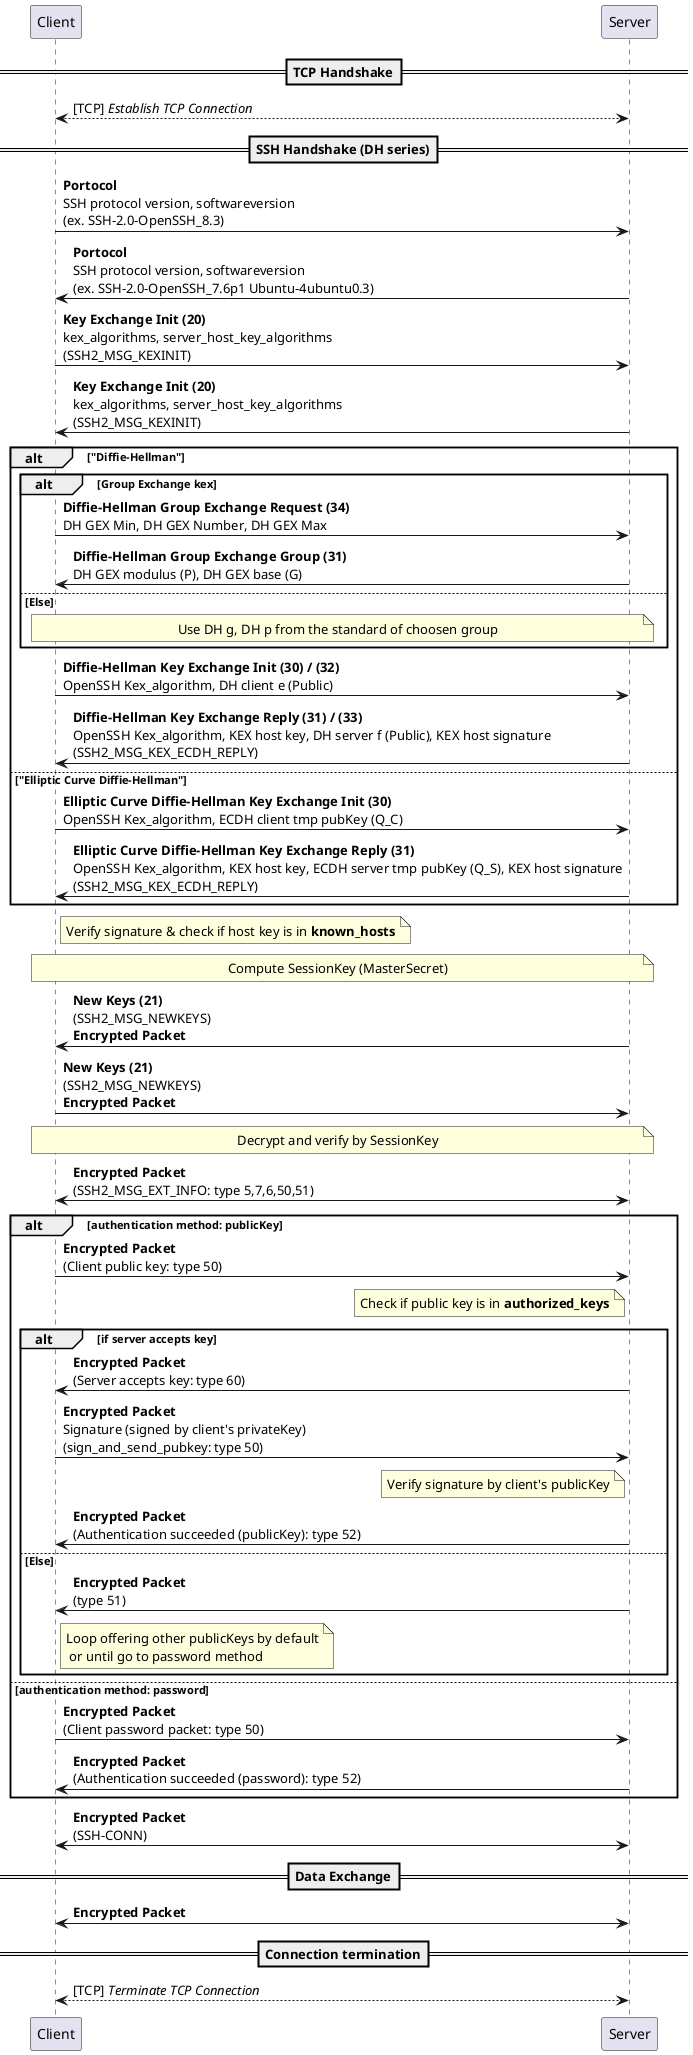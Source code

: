 @startuml

participant "Client" as c
participant "Server" as s

==TCP Handshake==
c<-->s: [TCP] //Establish TCP Connection//
==SSH Handshake (DH series)==
c->s: **Portocol**\nSSH protocol version, softwareversion \n(ex. SSH-2.0-OpenSSH_8.3)
s->c: **Portocol**\nSSH protocol version, softwareversion \n(ex. SSH-2.0-OpenSSH_7.6p1 Ubuntu-4ubuntu0.3)
c->s: **Key Exchange Init (20)** \nkex_algorithms, server_host_key_algorithms \n(SSH2_MSG_KEXINIT)
s->c: **Key Exchange Init (20)** \nkex_algorithms, server_host_key_algorithms \n(SSH2_MSG_KEXINIT)
alt "Diffie–Hellman"
  alt Group Exchange kex
    c->s: **Diffie-Hellman Group Exchange Request (34)** \nDH GEX Min, DH GEX Number, DH GEX Max
    s->c: **Diffie-Hellman Group Exchange Group (31)** \nDH GEX modulus (P), DH GEX base (G)
  else Else
    note over c, s: Use DH g, DH p from the standard of choosen group
  end
  c->s: **Diffie-Hellman Key Exchange Init (30) / (32)** \nOpenSSH Kex_algorithm, DH client e (Public)
  s->c: **Diffie-Hellman Key Exchange Reply (31) / (33)**\nOpenSSH Kex_algorithm, KEX host key, DH server f (Public), KEX host signature\n(SSH2_MSG_KEX_ECDH_REPLY)
else "Elliptic Curve Diffie–Hellman"
  c->s: **Elliptic Curve Diffie-Hellman Key Exchange Init (30)** \nOpenSSH Kex_algorithm, ECDH client tmp pubKey (Q_C)
  s->c: **Elliptic Curve Diffie-Hellman Key Exchange Reply (31)**\nOpenSSH Kex_algorithm, KEX host key, ECDH server tmp pubKey (Q_S), KEX host signature\n(SSH2_MSG_KEX_ECDH_REPLY)
end
note right c: Verify signature & check if host key is in **known_hosts**
note over c, s: Compute SessionKey (MasterSecret)
s -> c: **New Keys (21)**\n(SSH2_MSG_NEWKEYS) \n**Encrypted Packet**
c->s: **New Keys (21)**\n(SSH2_MSG_NEWKEYS)\n**Encrypted Packet**
note over c, s: Decrypt and verify by SessionKey
s<->c: **Encrypted Packet**\n(SSH2_MSG_EXT_INFO: type 5,7,6,50,51)
alt authentication method: publicKey
c->s: **Encrypted Packet** \n(Client public key: type 50)
	note left s: Check if public key is in **authorized_keys**
	alt if server accepts key
	s->c: **Encrypted Packet** \n(Server accepts key: type 60)
	c->s: **Encrypted Packet** \nSignature (signed by client's privateKey) \n(sign_and_send_pubkey: type 50)
	note left s: Verify signature by client's publicKey
	s->c: **Encrypted Packet**\n(Authentication succeeded (publicKey): type 52)
	else Else
	s->c: **Encrypted Packet**\n(type 51)
	note right c: Loop offering other publicKeys by default\n or until go to password method
	end
else authentication method: password
c->s: **Encrypted Packet** \n(Client password packet: type 50)
s->c: **Encrypted Packet**\n(Authentication succeeded (password): type 52)
end
s<->c: **Encrypted Packet**\n(SSH-CONN)

==Data Exchange==
c<->s: **Encrypted Packet**

==Connection termination==
c<-->s: [TCP] //Terminate TCP Connection//

@enduml

